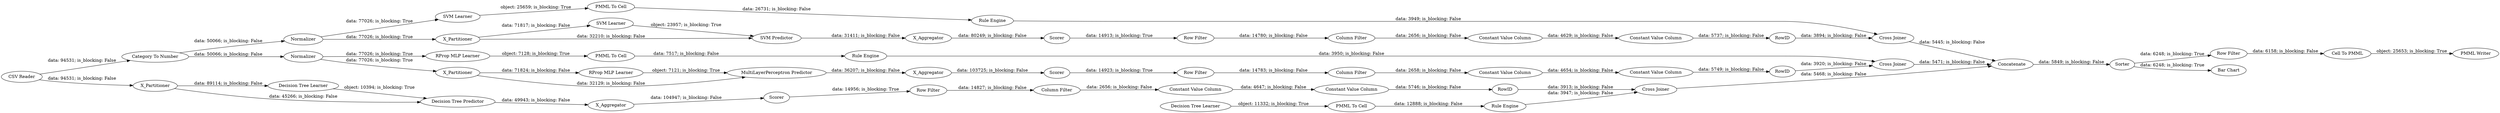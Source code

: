 digraph {
	"4248820975566353063_31" [label="Decision Tree Learner"]
	"-235306823336564427_292" [label="Constant Value Column"]
	"-5013036481406192107_40" [label=Normalizer]
	"4248820975566353063_7" [label=X_Aggregator]
	"4248820975566353063_38" [label="Cross Joiner"]
	"-2659466308779168808_293" [label=RowID]
	"-5013036481406192107_31" [label="SVM Learner"]
	"4248820975566353063_39" [label=Scorer]
	"8029832513525784137_58" [label="Category To Number"]
	"-2873836103680737556_292" [label="Constant Value Column"]
	"-5709477400858159558_34" [label="Rule Engine"]
	"-2873836103680737556_293" [label=RowID]
	"-2873836103680737556_290" [label="Constant Value Column"]
	"-2659466308779168808_292" [label="Constant Value Column"]
	"7925112711319079396_35" [label="Rule Engine"]
	"21468719050694437_39" [label=Normalizer]
	"-5709477400858159558_22" [label="PMML To Cell"]
	"21468719050694437_31" [label="RProp MLP Learner"]
	"-2873836103680737556_294" [label="Column Filter"]
	"3860469854517411975_34" [label="Rule Engine"]
	"21468719050694437_32" [label="MultiLayerPerceptron Predictor"]
	"21468719050694437_38" [label="Cross Joiner"]
	"-2873836103680737556_9" [label="Row Filter"]
	"-5013036481406192107_7" [label=X_Aggregator]
	"8029832513525784137_62" [label="CSV Reader"]
	"-5013036481406192107_39" [label="Cross Joiner"]
	"8029832513525784137_60" [label=Concatenate]
	"7925112711319079396_34" [label="PMML To Cell"]
	"-5709477400858159558_35" [label="RProp MLP Learner"]
	"21468719050694437_7" [label=X_Aggregator]
	"4248820975566353063_2" [label=X_Partitioner]
	"-235306823336564427_9" [label="Row Filter"]
	"-235306823336564427_294" [label="Column Filter"]
	"7925112711319079396_33" [label="SVM Learner"]
	"4248820975566353063_32" [label="Decision Tree Predictor"]
	"-2659466308779168808_294" [label="Column Filter"]
	"-2659466308779168808_9" [label="Row Filter"]
	"8029832513525784137_52" [label=Sorter]
	"8029832513525784137_53" [label="Row Filter"]
	"21468719050694437_40" [label=Scorer]
	"-2659466308779168808_290" [label="Constant Value Column"]
	"-5013036481406192107_2" [label=X_Partitioner]
	"8029832513525784137_54" [label="Cell To PMML"]
	"-5013036481406192107_41" [label=Scorer]
	"8029832513525784137_59" [label="Bar Chart"]
	"3860469854517411975_33" [label="Decision Tree Learner"]
	"-235306823336564427_290" [label="Constant Value Column"]
	"-5013036481406192107_32" [label="SVM Predictor"]
	"-235306823336564427_293" [label=RowID]
	"21468719050694437_2" [label=X_Partitioner]
	"8029832513525784137_61" [label="PMML Writer"]
	"3860469854517411975_28" [label="PMML To Cell"]
	"-2873836103680737556_294" -> "-2873836103680737556_290" [label="data: 2658; is_blocking: False"]
	"3860469854517411975_28" -> "3860469854517411975_34" [label="data: 12888; is_blocking: False"]
	"-5013036481406192107_31" -> "-5013036481406192107_32" [label="object: 23957; is_blocking: True"]
	"-2659466308779168808_294" -> "-2659466308779168808_290" [label="data: 2656; is_blocking: False"]
	"-235306823336564427_9" -> "-235306823336564427_294" [label="data: 14827; is_blocking: False"]
	"-235306823336564427_292" -> "-235306823336564427_293" [label="data: 5746; is_blocking: False"]
	"-2659466308779168808_290" -> "-2659466308779168808_292" [label="data: 4629; is_blocking: False"]
	"8029832513525784137_62" -> "4248820975566353063_2" [label="data: 94531; is_blocking: False"]
	"-2873836103680737556_9" -> "-2873836103680737556_294" [label="data: 14783; is_blocking: False"]
	"-5013036481406192107_32" -> "-5013036481406192107_7" [label="data: 31411; is_blocking: False"]
	"-5013036481406192107_2" -> "-5013036481406192107_31" [label="data: 71817; is_blocking: False"]
	"8029832513525784137_58" -> "-5013036481406192107_40" [label="data: 50066; is_blocking: False"]
	"-5013036481406192107_39" -> "8029832513525784137_60" [label="data: 5445; is_blocking: False"]
	"3860469854517411975_34" -> "4248820975566353063_38" [label="data: 3947; is_blocking: False"]
	"-235306823336564427_290" -> "-235306823336564427_292" [label="data: 4647; is_blocking: False"]
	"7925112711319079396_35" -> "-5013036481406192107_39" [label="data: 3949; is_blocking: False"]
	"-5709477400858159558_34" -> "21468719050694437_38" [label="data: 3950; is_blocking: False"]
	"7925112711319079396_33" -> "7925112711319079396_34" [label="object: 25659; is_blocking: True"]
	"8029832513525784137_60" -> "8029832513525784137_52" [label="data: 5849; is_blocking: False"]
	"-5709477400858159558_22" -> "-5709477400858159558_34" [label="data: 7517; is_blocking: False"]
	"-2873836103680737556_292" -> "-2873836103680737556_293" [label="data: 5749; is_blocking: False"]
	"-5013036481406192107_2" -> "-5013036481406192107_32" [label="data: 32210; is_blocking: False"]
	"-5709477400858159558_35" -> "-5709477400858159558_22" [label="object: 7128; is_blocking: True"]
	"4248820975566353063_7" -> "4248820975566353063_39" [label="data: 104947; is_blocking: False"]
	"21468719050694437_7" -> "21468719050694437_40" [label="data: 103725; is_blocking: False"]
	"8029832513525784137_54" -> "8029832513525784137_61" [label="object: 25653; is_blocking: True"]
	"4248820975566353063_38" -> "8029832513525784137_60" [label="data: 5468; is_blocking: False"]
	"-2873836103680737556_293" -> "21468719050694437_38" [label="data: 3920; is_blocking: False"]
	"8029832513525784137_53" -> "8029832513525784137_54" [label="data: 6158; is_blocking: False"]
	"7925112711319079396_34" -> "7925112711319079396_35" [label="data: 26731; is_blocking: False"]
	"8029832513525784137_52" -> "8029832513525784137_59" [label="data: 6248; is_blocking: True"]
	"4248820975566353063_2" -> "4248820975566353063_31" [label="data: 89114; is_blocking: False"]
	"-2659466308779168808_9" -> "-2659466308779168808_294" [label="data: 14780; is_blocking: False"]
	"4248820975566353063_39" -> "-235306823336564427_9" [label="data: 14956; is_blocking: True"]
	"-5013036481406192107_7" -> "-5013036481406192107_41" [label="data: 80249; is_blocking: False"]
	"21468719050694437_40" -> "-2873836103680737556_9" [label="data: 14923; is_blocking: True"]
	"4248820975566353063_31" -> "4248820975566353063_32" [label="object: 10394; is_blocking: True"]
	"-5013036481406192107_40" -> "-5013036481406192107_2" [label="data: 77026; is_blocking: True"]
	"-235306823336564427_294" -> "-235306823336564427_290" [label="data: 2656; is_blocking: False"]
	"-2659466308779168808_292" -> "-2659466308779168808_293" [label="data: 5737; is_blocking: False"]
	"8029832513525784137_52" -> "8029832513525784137_53" [label="data: 6248; is_blocking: True"]
	"21468719050694437_2" -> "21468719050694437_31" [label="data: 71824; is_blocking: False"]
	"21468719050694437_39" -> "-5709477400858159558_35" [label="data: 77026; is_blocking: True"]
	"21468719050694437_38" -> "8029832513525784137_60" [label="data: 5471; is_blocking: False"]
	"-235306823336564427_293" -> "4248820975566353063_38" [label="data: 3913; is_blocking: False"]
	"4248820975566353063_2" -> "4248820975566353063_32" [label="data: 45266; is_blocking: False"]
	"3860469854517411975_33" -> "3860469854517411975_28" [label="object: 11332; is_blocking: True"]
	"4248820975566353063_32" -> "4248820975566353063_7" [label="data: 49943; is_blocking: False"]
	"21468719050694437_2" -> "21468719050694437_32" [label="data: 32129; is_blocking: False"]
	"21468719050694437_32" -> "21468719050694437_7" [label="data: 36207; is_blocking: False"]
	"21468719050694437_39" -> "21468719050694437_2" [label="data: 77026; is_blocking: True"]
	"-2659466308779168808_293" -> "-5013036481406192107_39" [label="data: 3894; is_blocking: False"]
	"-5013036481406192107_40" -> "7925112711319079396_33" [label="data: 77026; is_blocking: True"]
	"-5013036481406192107_41" -> "-2659466308779168808_9" [label="data: 14913; is_blocking: True"]
	"8029832513525784137_58" -> "21468719050694437_39" [label="data: 50066; is_blocking: False"]
	"8029832513525784137_62" -> "8029832513525784137_58" [label="data: 94531; is_blocking: False"]
	"21468719050694437_31" -> "21468719050694437_32" [label="object: 7121; is_blocking: True"]
	"-2873836103680737556_290" -> "-2873836103680737556_292" [label="data: 4654; is_blocking: False"]
	rankdir=LR
}
